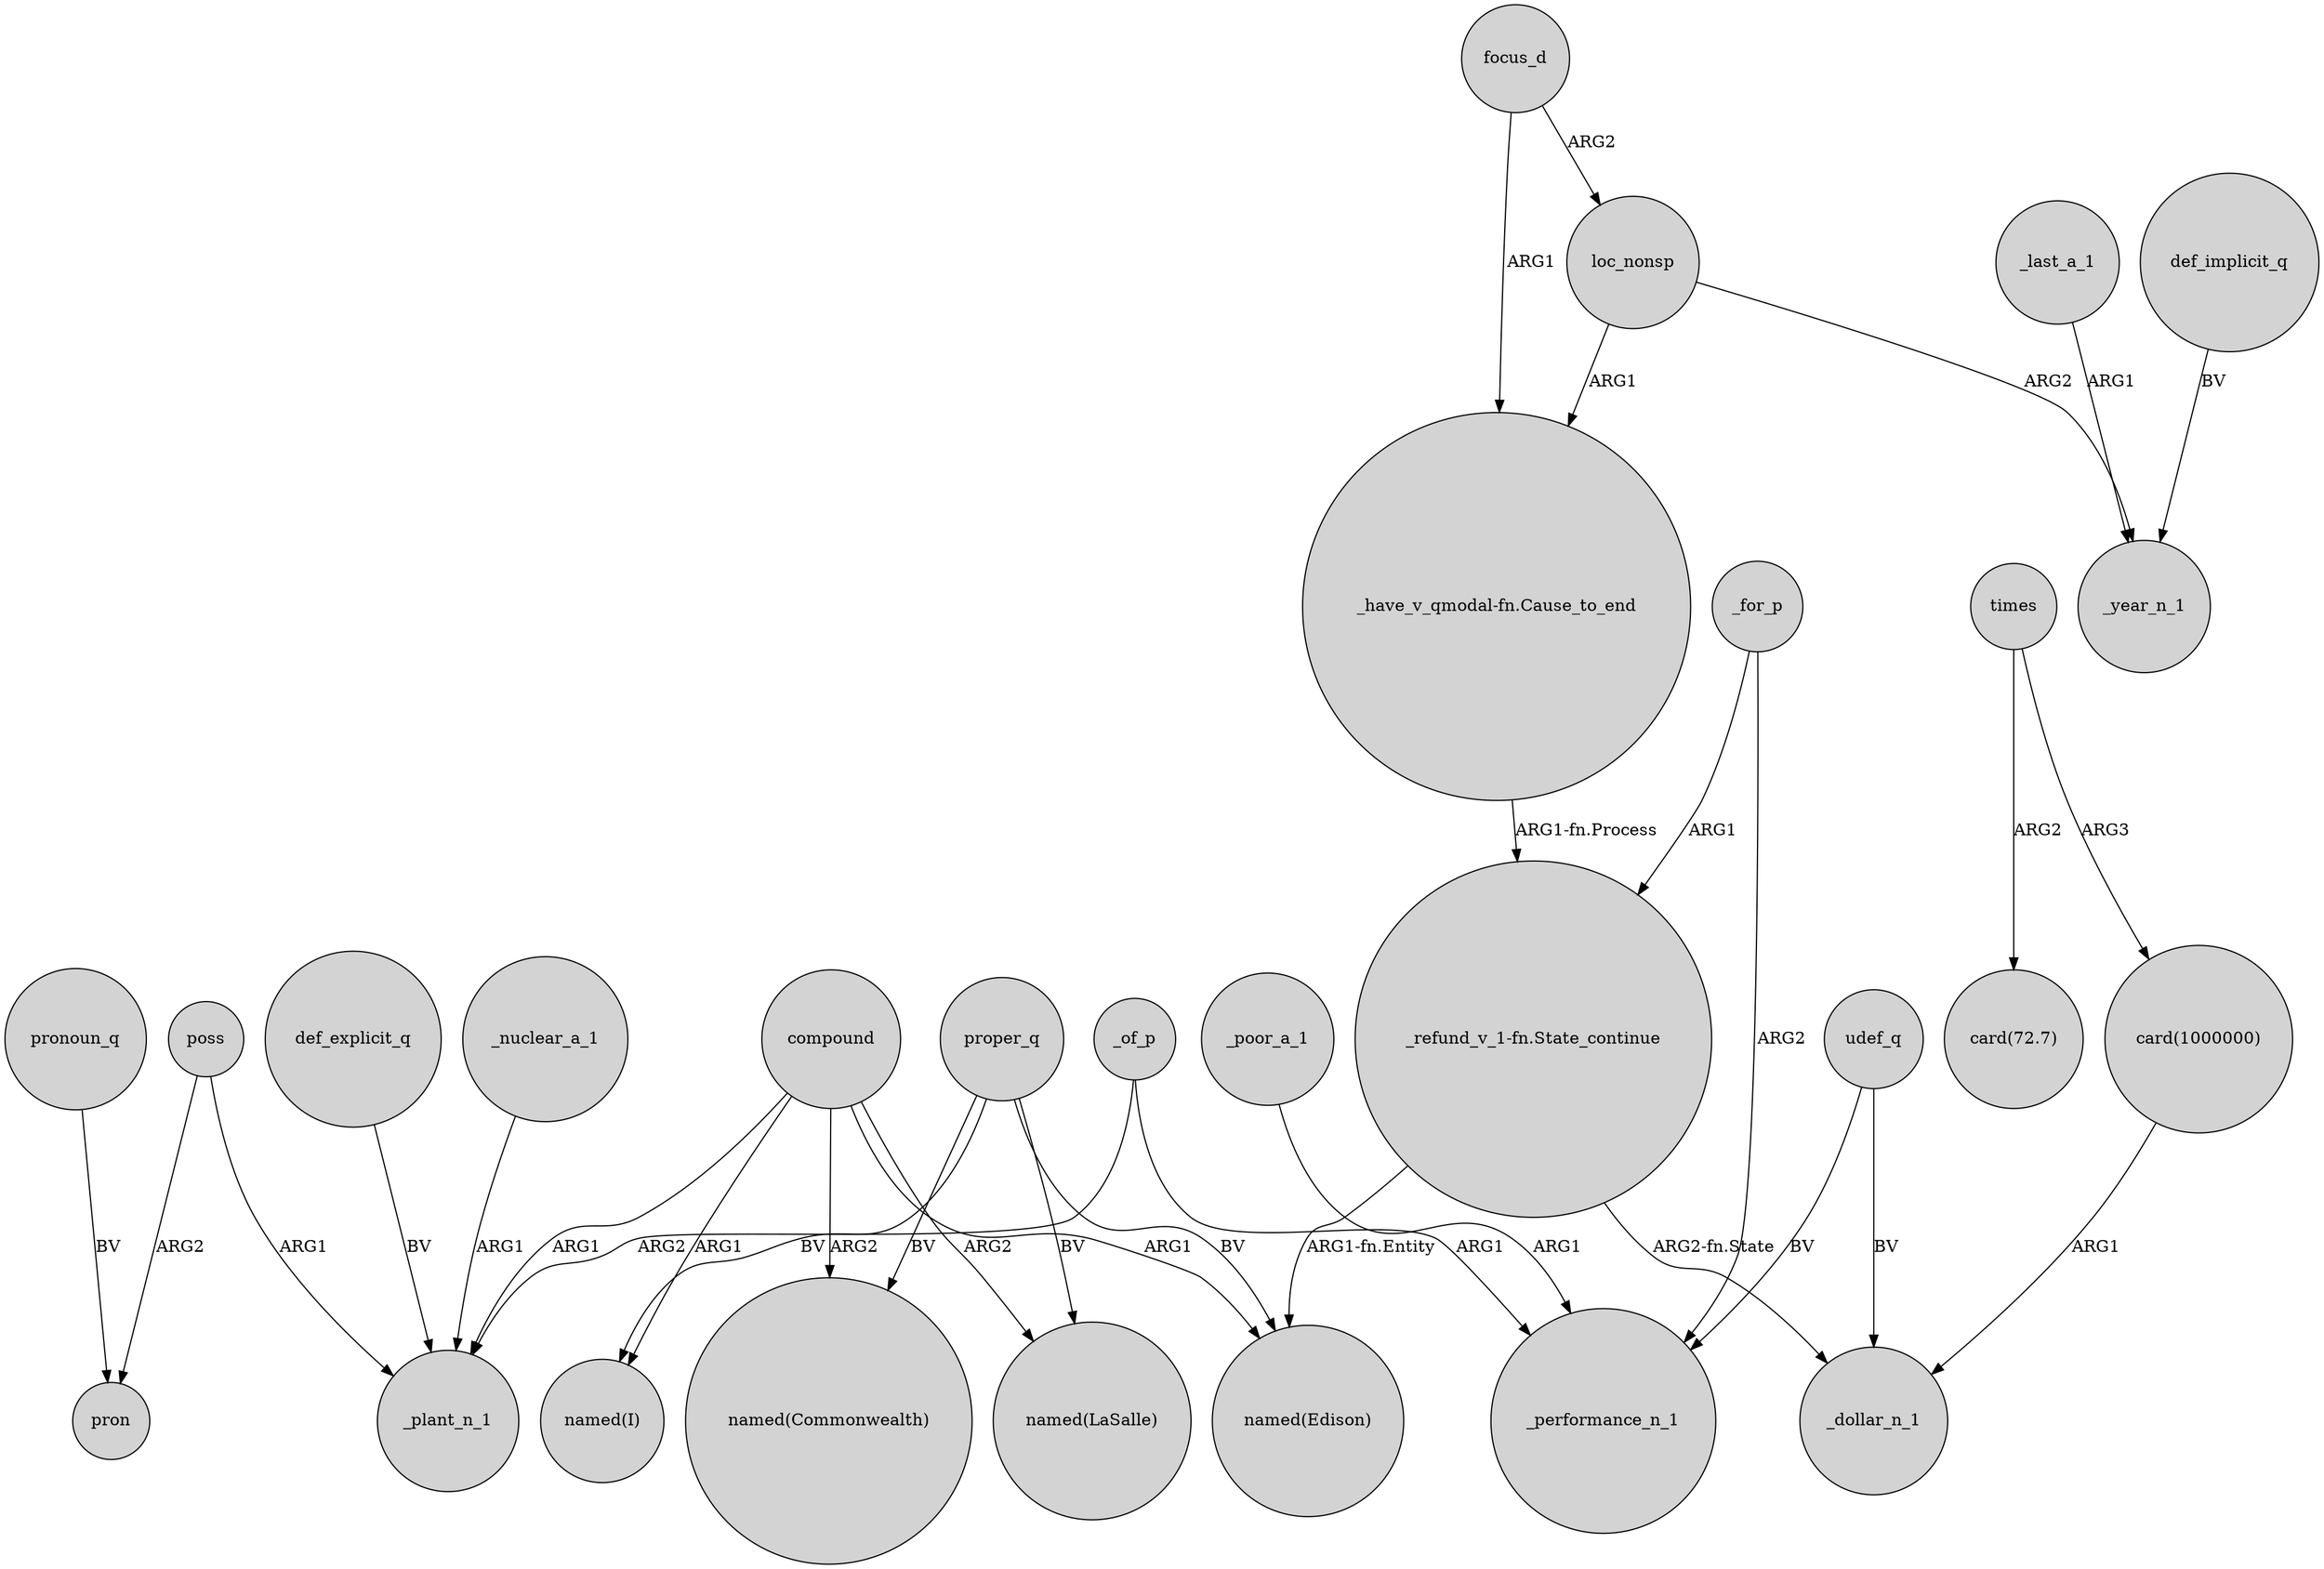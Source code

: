 digraph {
	node [shape=circle style=filled]
	"_refund_v_1-fn.State_continue" -> _dollar_n_1 [label="ARG2-fn.State"]
	proper_q -> "named(I)" [label=BV]
	_nuclear_a_1 -> _plant_n_1 [label=ARG1]
	times -> "card(72.7)" [label=ARG2]
	udef_q -> _dollar_n_1 [label=BV]
	_of_p -> _plant_n_1 [label=ARG2]
	proper_q -> "named(Edison)" [label=BV]
	_last_a_1 -> _year_n_1 [label=ARG1]
	poss -> _plant_n_1 [label=ARG1]
	_poor_a_1 -> _performance_n_1 [label=ARG1]
	"_refund_v_1-fn.State_continue" -> "named(Edison)" [label="ARG1-fn.Entity"]
	"_have_v_qmodal-fn.Cause_to_end" -> "_refund_v_1-fn.State_continue" [label="ARG1-fn.Process"]
	_for_p -> _performance_n_1 [label=ARG2]
	poss -> pron [label=ARG2]
	def_implicit_q -> _year_n_1 [label=BV]
	_of_p -> _performance_n_1 [label=ARG1]
	proper_q -> "named(Commonwealth)" [label=BV]
	proper_q -> "named(LaSalle)" [label=BV]
	_for_p -> "_refund_v_1-fn.State_continue" [label=ARG1]
	compound -> "named(LaSalle)" [label=ARG2]
	def_explicit_q -> _plant_n_1 [label=BV]
	udef_q -> _performance_n_1 [label=BV]
	compound -> "named(I)" [label=ARG1]
	"card(1000000)" -> _dollar_n_1 [label=ARG1]
	pronoun_q -> pron [label=BV]
	focus_d -> "_have_v_qmodal-fn.Cause_to_end" [label=ARG1]
	compound -> "named(Commonwealth)" [label=ARG2]
	focus_d -> loc_nonsp [label=ARG2]
	loc_nonsp -> "_have_v_qmodal-fn.Cause_to_end" [label=ARG1]
	loc_nonsp -> _year_n_1 [label=ARG2]
	compound -> "named(Edison)" [label=ARG1]
	times -> "card(1000000)" [label=ARG3]
	compound -> _plant_n_1 [label=ARG1]
}
